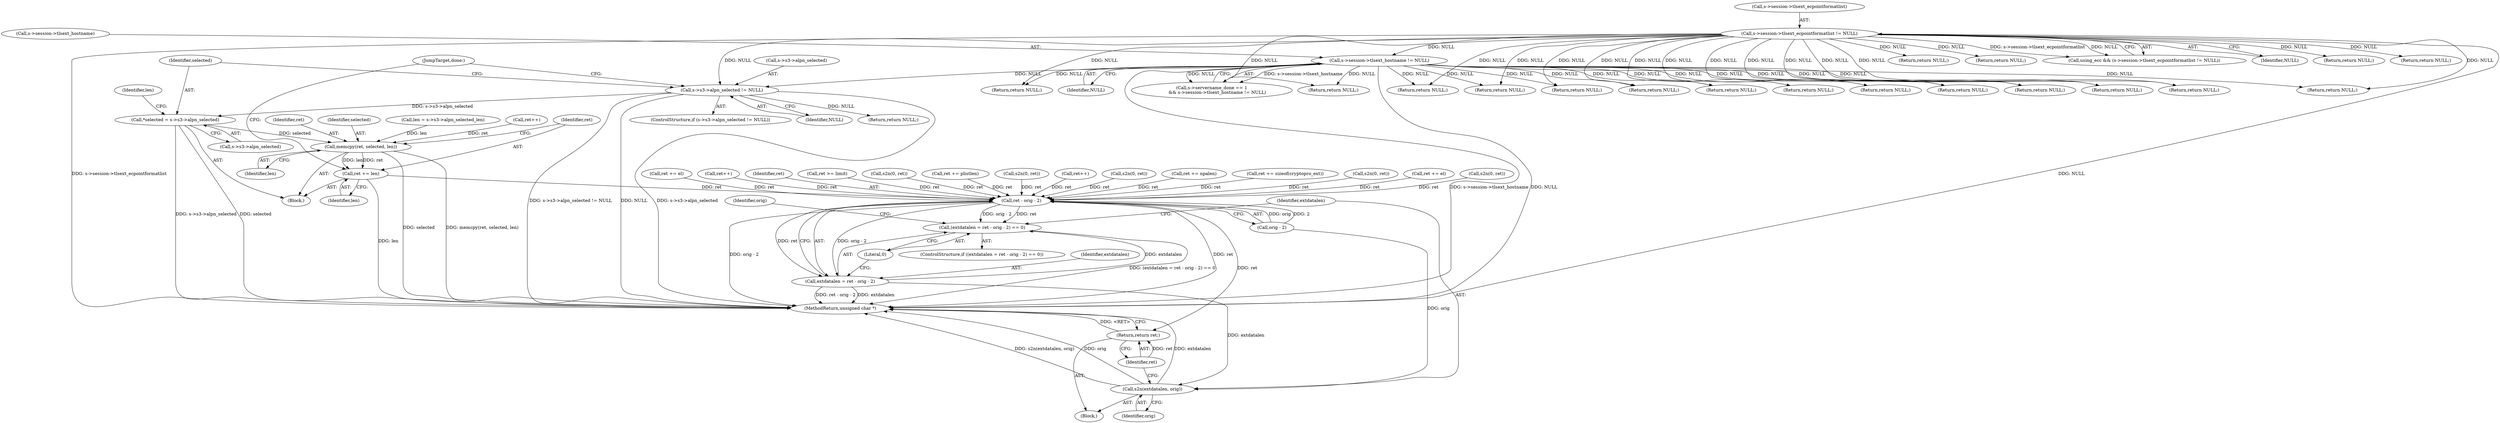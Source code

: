 digraph "0_openssl_4ad93618d26a3ea23d36ad5498ff4f59eff3a4d2_6@pointer" {
"1000733" [label="(Call,*selected = s->s3->alpn_selected)"];
"1000724" [label="(Call,s->s3->alpn_selected != NULL)"];
"1000180" [label="(Call,s->session->tlsext_ecpointformatlist != NULL)"];
"1000269" [label="(Call,s->session->tlsext_hostname != NULL)"];
"1000775" [label="(Call,memcpy(ret, selected, len))"];
"1000779" [label="(Call,ret += len)"];
"1000787" [label="(Call,ret - orig - 2)"];
"1000784" [label="(Call,(extdatalen = ret - orig - 2) == 0)"];
"1000785" [label="(Call,extdatalen = ret - orig - 2)"];
"1000795" [label="(Call,s2n(extdatalen, orig))"];
"1000798" [label="(Return,return ret;)"];
"1000785" [label="(Call,extdatalen = ret - orig - 2)"];
"1000797" [label="(Identifier,orig)"];
"1000781" [label="(Identifier,len)"];
"1000776" [label="(Identifier,ret)"];
"1000385" [label="(Call,s2n(0, ret))"];
"1000723" [label="(ControlStructure,if (s->s3->alpn_selected != NULL))"];
"1000778" [label="(Identifier,len)"];
"1000742" [label="(Identifier,len)"];
"1000715" [label="(Return,return NULL;)"];
"1000247" [label="(Call,ret += el)"];
"1000786" [label="(Identifier,extdatalen)"];
"1000355" [label="(Return,return NULL;)"];
"1000796" [label="(Identifier,extdatalen)"];
"1000777" [label="(Identifier,selected)"];
"1000787" [label="(Call,ret - orig - 2)"];
"1000798" [label="(Return,return ret;)"];
"1000775" [label="(Call,memcpy(ret, selected, len))"];
"1000794" [label="(Identifier,orig)"];
"1000180" [label="(Call,s->session->tlsext_ecpointformatlist != NULL)"];
"1000194" [label="(Return,return NULL;)"];
"1000780" [label="(Identifier,ret)"];
"1000225" [label="(Return,return NULL;)"];
"1000380" [label="(Return,return NULL;)"];
"1000693" [label="(Return,return NULL;)"];
"1000275" [label="(Identifier,NULL)"];
"1000270" [label="(Call,s->session->tlsext_hostname)"];
"1000526" [label="(Call,ret++)"];
"1000784" [label="(Call,(extdatalen = ret - orig - 2) == 0)"];
"1000178" [label="(Call,using_ecc && (s->session->tlsext_ecpointformatlist != NULL))"];
"1000800" [label="(MethodReturn,unsigned char *)"];
"1000788" [label="(Identifier,ret)"];
"1000191" [label="(Call,ret >= limit)"];
"1000186" [label="(Identifier,NULL)"];
"1000408" [label="(Return,return NULL;)"];
"1000724" [label="(Call,s->s3->alpn_selected != NULL)"];
"1000318" [label="(Return,return NULL;)"];
"1000735" [label="(Call,s->s3->alpn_selected)"];
"1000263" [label="(Call,s->servername_done == 1\n        && s->session->tlsext_hostname != NULL)"];
"1000510" [label="(Return,return NULL;)"];
"1000779" [label="(Call,ret += len)"];
"1000269" [label="(Call,s->session->tlsext_hostname != NULL)"];
"1000216" [label="(Return,return NULL;)"];
"1000128" [label="(Block,)"];
"1000282" [label="(Return,return NULL;)"];
"1000741" [label="(Call,len = s->s3->alpn_selected_len)"];
"1000287" [label="(Call,s2n(0, ret))"];
"1000339" [label="(Call,ret += plistlen)"];
"1000725" [label="(Call,s->s3->alpn_selected)"];
"1000586" [label="(Return,return NULL;)"];
"1000734" [label="(Identifier,selected)"];
"1000789" [label="(Call,orig - 2)"];
"1000698" [label="(Call,s2n(0, ret))"];
"1000617" [label="(Return,return NULL;)"];
"1000532" [label="(Call,ret++)"];
"1000730" [label="(Identifier,NULL)"];
"1000772" [label="(Call,ret++)"];
"1000360" [label="(Call,s2n(0, ret))"];
"1000598" [label="(Call,ret += npalen)"];
"1000792" [label="(Literal,0)"];
"1000181" [label="(Call,s->session->tlsext_ecpointformatlist)"];
"1000245" [label="(Return,return NULL;)"];
"1000491" [label="(Call,ret += sizeof(cryptopro_ext))"];
"1000720" [label="(Call,s2n(0, ret))"];
"1000733" [label="(Call,*selected = s->s3->alpn_selected)"];
"1000783" [label="(ControlStructure,if ((extdatalen = ret - orig - 2) == 0))"];
"1000731" [label="(Block,)"];
"1000782" [label="(JumpTarget,done:)"];
"1000436" [label="(Return,return NULL;)"];
"1000484" [label="(Return,return NULL;)"];
"1000795" [label="(Call,s2n(extdatalen, orig))"];
"1000799" [label="(Identifier,ret)"];
"1000755" [label="(Return,return NULL;)"];
"1000309" [label="(Return,return NULL;)"];
"1000438" [label="(Call,ret += el)"];
"1000417" [label="(Return,return NULL;)"];
"1000733" -> "1000731"  [label="AST: "];
"1000733" -> "1000735"  [label="CFG: "];
"1000734" -> "1000733"  [label="AST: "];
"1000735" -> "1000733"  [label="AST: "];
"1000742" -> "1000733"  [label="CFG: "];
"1000733" -> "1000800"  [label="DDG: s->s3->alpn_selected"];
"1000733" -> "1000800"  [label="DDG: selected"];
"1000724" -> "1000733"  [label="DDG: s->s3->alpn_selected"];
"1000733" -> "1000775"  [label="DDG: selected"];
"1000724" -> "1000723"  [label="AST: "];
"1000724" -> "1000730"  [label="CFG: "];
"1000725" -> "1000724"  [label="AST: "];
"1000730" -> "1000724"  [label="AST: "];
"1000734" -> "1000724"  [label="CFG: "];
"1000782" -> "1000724"  [label="CFG: "];
"1000724" -> "1000800"  [label="DDG: s->s3->alpn_selected != NULL"];
"1000724" -> "1000800"  [label="DDG: NULL"];
"1000724" -> "1000800"  [label="DDG: s->s3->alpn_selected"];
"1000180" -> "1000724"  [label="DDG: NULL"];
"1000269" -> "1000724"  [label="DDG: NULL"];
"1000724" -> "1000755"  [label="DDG: NULL"];
"1000180" -> "1000178"  [label="AST: "];
"1000180" -> "1000186"  [label="CFG: "];
"1000181" -> "1000180"  [label="AST: "];
"1000186" -> "1000180"  [label="AST: "];
"1000178" -> "1000180"  [label="CFG: "];
"1000180" -> "1000800"  [label="DDG: NULL"];
"1000180" -> "1000800"  [label="DDG: s->session->tlsext_ecpointformatlist"];
"1000180" -> "1000178"  [label="DDG: s->session->tlsext_ecpointformatlist"];
"1000180" -> "1000178"  [label="DDG: NULL"];
"1000180" -> "1000194"  [label="DDG: NULL"];
"1000180" -> "1000216"  [label="DDG: NULL"];
"1000180" -> "1000225"  [label="DDG: NULL"];
"1000180" -> "1000245"  [label="DDG: NULL"];
"1000180" -> "1000269"  [label="DDG: NULL"];
"1000180" -> "1000282"  [label="DDG: NULL"];
"1000180" -> "1000309"  [label="DDG: NULL"];
"1000180" -> "1000318"  [label="DDG: NULL"];
"1000180" -> "1000355"  [label="DDG: NULL"];
"1000180" -> "1000380"  [label="DDG: NULL"];
"1000180" -> "1000408"  [label="DDG: NULL"];
"1000180" -> "1000417"  [label="DDG: NULL"];
"1000180" -> "1000436"  [label="DDG: NULL"];
"1000180" -> "1000484"  [label="DDG: NULL"];
"1000180" -> "1000510"  [label="DDG: NULL"];
"1000180" -> "1000586"  [label="DDG: NULL"];
"1000180" -> "1000617"  [label="DDG: NULL"];
"1000180" -> "1000693"  [label="DDG: NULL"];
"1000180" -> "1000715"  [label="DDG: NULL"];
"1000269" -> "1000263"  [label="AST: "];
"1000269" -> "1000275"  [label="CFG: "];
"1000270" -> "1000269"  [label="AST: "];
"1000275" -> "1000269"  [label="AST: "];
"1000263" -> "1000269"  [label="CFG: "];
"1000269" -> "1000800"  [label="DDG: NULL"];
"1000269" -> "1000800"  [label="DDG: s->session->tlsext_hostname"];
"1000269" -> "1000263"  [label="DDG: s->session->tlsext_hostname"];
"1000269" -> "1000263"  [label="DDG: NULL"];
"1000269" -> "1000282"  [label="DDG: NULL"];
"1000269" -> "1000309"  [label="DDG: NULL"];
"1000269" -> "1000318"  [label="DDG: NULL"];
"1000269" -> "1000355"  [label="DDG: NULL"];
"1000269" -> "1000380"  [label="DDG: NULL"];
"1000269" -> "1000408"  [label="DDG: NULL"];
"1000269" -> "1000417"  [label="DDG: NULL"];
"1000269" -> "1000436"  [label="DDG: NULL"];
"1000269" -> "1000484"  [label="DDG: NULL"];
"1000269" -> "1000510"  [label="DDG: NULL"];
"1000269" -> "1000586"  [label="DDG: NULL"];
"1000269" -> "1000617"  [label="DDG: NULL"];
"1000269" -> "1000693"  [label="DDG: NULL"];
"1000269" -> "1000715"  [label="DDG: NULL"];
"1000775" -> "1000731"  [label="AST: "];
"1000775" -> "1000778"  [label="CFG: "];
"1000776" -> "1000775"  [label="AST: "];
"1000777" -> "1000775"  [label="AST: "];
"1000778" -> "1000775"  [label="AST: "];
"1000780" -> "1000775"  [label="CFG: "];
"1000775" -> "1000800"  [label="DDG: selected"];
"1000775" -> "1000800"  [label="DDG: memcpy(ret, selected, len)"];
"1000772" -> "1000775"  [label="DDG: ret"];
"1000741" -> "1000775"  [label="DDG: len"];
"1000775" -> "1000779"  [label="DDG: len"];
"1000775" -> "1000779"  [label="DDG: ret"];
"1000779" -> "1000731"  [label="AST: "];
"1000779" -> "1000781"  [label="CFG: "];
"1000780" -> "1000779"  [label="AST: "];
"1000781" -> "1000779"  [label="AST: "];
"1000782" -> "1000779"  [label="CFG: "];
"1000779" -> "1000800"  [label="DDG: len"];
"1000779" -> "1000787"  [label="DDG: ret"];
"1000787" -> "1000785"  [label="AST: "];
"1000787" -> "1000789"  [label="CFG: "];
"1000788" -> "1000787"  [label="AST: "];
"1000789" -> "1000787"  [label="AST: "];
"1000785" -> "1000787"  [label="CFG: "];
"1000787" -> "1000800"  [label="DDG: orig - 2"];
"1000787" -> "1000800"  [label="DDG: ret"];
"1000787" -> "1000784"  [label="DDG: ret"];
"1000787" -> "1000784"  [label="DDG: orig - 2"];
"1000787" -> "1000785"  [label="DDG: ret"];
"1000787" -> "1000785"  [label="DDG: orig - 2"];
"1000247" -> "1000787"  [label="DDG: ret"];
"1000287" -> "1000787"  [label="DDG: ret"];
"1000385" -> "1000787"  [label="DDG: ret"];
"1000526" -> "1000787"  [label="DDG: ret"];
"1000339" -> "1000787"  [label="DDG: ret"];
"1000360" -> "1000787"  [label="DDG: ret"];
"1000491" -> "1000787"  [label="DDG: ret"];
"1000720" -> "1000787"  [label="DDG: ret"];
"1000438" -> "1000787"  [label="DDG: ret"];
"1000191" -> "1000787"  [label="DDG: ret"];
"1000698" -> "1000787"  [label="DDG: ret"];
"1000532" -> "1000787"  [label="DDG: ret"];
"1000598" -> "1000787"  [label="DDG: ret"];
"1000789" -> "1000787"  [label="DDG: orig"];
"1000789" -> "1000787"  [label="DDG: 2"];
"1000787" -> "1000798"  [label="DDG: ret"];
"1000784" -> "1000783"  [label="AST: "];
"1000784" -> "1000792"  [label="CFG: "];
"1000785" -> "1000784"  [label="AST: "];
"1000792" -> "1000784"  [label="AST: "];
"1000794" -> "1000784"  [label="CFG: "];
"1000796" -> "1000784"  [label="CFG: "];
"1000784" -> "1000800"  [label="DDG: (extdatalen = ret - orig - 2) == 0"];
"1000785" -> "1000784"  [label="DDG: extdatalen"];
"1000786" -> "1000785"  [label="AST: "];
"1000792" -> "1000785"  [label="CFG: "];
"1000785" -> "1000800"  [label="DDG: extdatalen"];
"1000785" -> "1000800"  [label="DDG: ret - orig - 2"];
"1000785" -> "1000795"  [label="DDG: extdatalen"];
"1000795" -> "1000128"  [label="AST: "];
"1000795" -> "1000797"  [label="CFG: "];
"1000796" -> "1000795"  [label="AST: "];
"1000797" -> "1000795"  [label="AST: "];
"1000799" -> "1000795"  [label="CFG: "];
"1000795" -> "1000800"  [label="DDG: extdatalen"];
"1000795" -> "1000800"  [label="DDG: s2n(extdatalen, orig)"];
"1000795" -> "1000800"  [label="DDG: orig"];
"1000789" -> "1000795"  [label="DDG: orig"];
"1000798" -> "1000128"  [label="AST: "];
"1000798" -> "1000799"  [label="CFG: "];
"1000799" -> "1000798"  [label="AST: "];
"1000800" -> "1000798"  [label="CFG: "];
"1000798" -> "1000800"  [label="DDG: <RET>"];
"1000799" -> "1000798"  [label="DDG: ret"];
}
